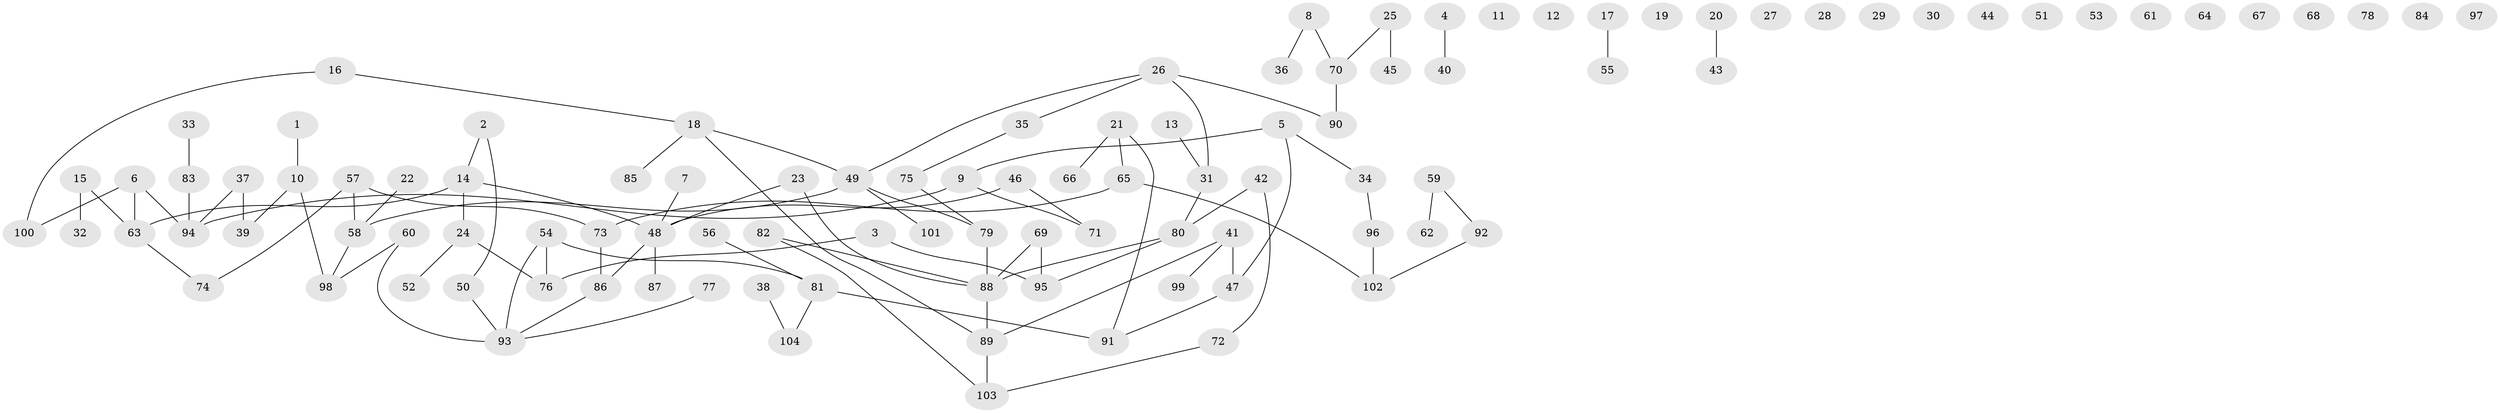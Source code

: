 // Generated by graph-tools (version 1.1) at 2025/12/03/09/25 04:12:55]
// undirected, 104 vertices, 102 edges
graph export_dot {
graph [start="1"]
  node [color=gray90,style=filled];
  1;
  2;
  3;
  4;
  5;
  6;
  7;
  8;
  9;
  10;
  11;
  12;
  13;
  14;
  15;
  16;
  17;
  18;
  19;
  20;
  21;
  22;
  23;
  24;
  25;
  26;
  27;
  28;
  29;
  30;
  31;
  32;
  33;
  34;
  35;
  36;
  37;
  38;
  39;
  40;
  41;
  42;
  43;
  44;
  45;
  46;
  47;
  48;
  49;
  50;
  51;
  52;
  53;
  54;
  55;
  56;
  57;
  58;
  59;
  60;
  61;
  62;
  63;
  64;
  65;
  66;
  67;
  68;
  69;
  70;
  71;
  72;
  73;
  74;
  75;
  76;
  77;
  78;
  79;
  80;
  81;
  82;
  83;
  84;
  85;
  86;
  87;
  88;
  89;
  90;
  91;
  92;
  93;
  94;
  95;
  96;
  97;
  98;
  99;
  100;
  101;
  102;
  103;
  104;
  1 -- 10;
  2 -- 14;
  2 -- 50;
  3 -- 76;
  3 -- 95;
  4 -- 40;
  5 -- 9;
  5 -- 34;
  5 -- 47;
  6 -- 63;
  6 -- 94;
  6 -- 100;
  7 -- 48;
  8 -- 36;
  8 -- 70;
  9 -- 71;
  9 -- 94;
  10 -- 39;
  10 -- 98;
  13 -- 31;
  14 -- 24;
  14 -- 48;
  14 -- 63;
  15 -- 32;
  15 -- 63;
  16 -- 18;
  16 -- 100;
  17 -- 55;
  18 -- 49;
  18 -- 85;
  18 -- 89;
  20 -- 43;
  21 -- 65;
  21 -- 66;
  21 -- 91;
  22 -- 58;
  23 -- 48;
  23 -- 88;
  24 -- 52;
  24 -- 76;
  25 -- 45;
  25 -- 70;
  26 -- 31;
  26 -- 35;
  26 -- 49;
  26 -- 90;
  31 -- 80;
  33 -- 83;
  34 -- 96;
  35 -- 75;
  37 -- 39;
  37 -- 94;
  38 -- 104;
  41 -- 47;
  41 -- 89;
  41 -- 99;
  42 -- 72;
  42 -- 80;
  46 -- 48;
  46 -- 71;
  47 -- 91;
  48 -- 86;
  48 -- 87;
  49 -- 58;
  49 -- 79;
  49 -- 101;
  50 -- 93;
  54 -- 76;
  54 -- 81;
  54 -- 93;
  56 -- 81;
  57 -- 58;
  57 -- 73;
  57 -- 74;
  58 -- 98;
  59 -- 62;
  59 -- 92;
  60 -- 93;
  60 -- 98;
  63 -- 74;
  65 -- 73;
  65 -- 102;
  69 -- 88;
  69 -- 95;
  70 -- 90;
  72 -- 103;
  73 -- 86;
  75 -- 79;
  77 -- 93;
  79 -- 88;
  80 -- 88;
  80 -- 95;
  81 -- 91;
  81 -- 104;
  82 -- 88;
  82 -- 103;
  83 -- 94;
  86 -- 93;
  88 -- 89;
  89 -- 103;
  92 -- 102;
  96 -- 102;
}
